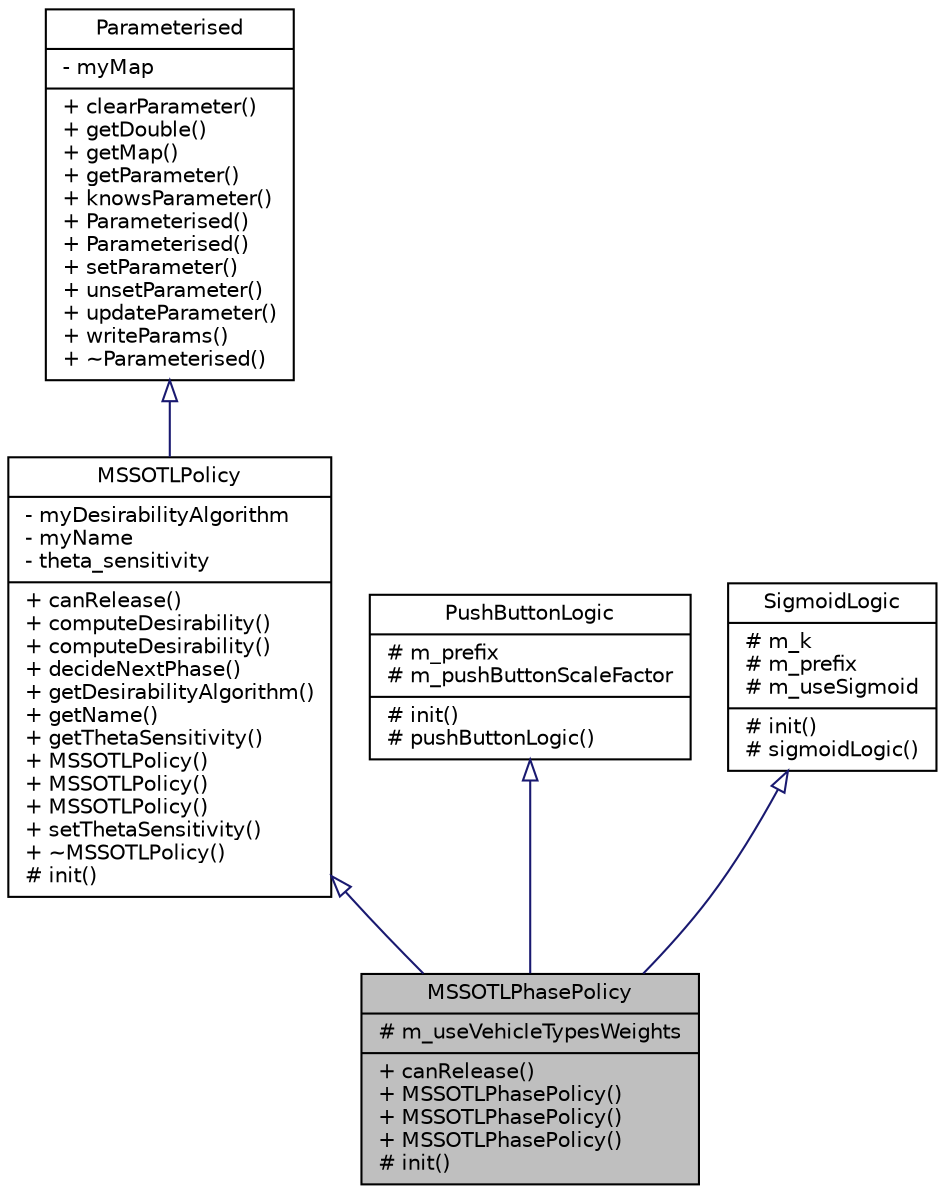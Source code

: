 digraph "MSSOTLPhasePolicy"
{
  edge [fontname="Helvetica",fontsize="10",labelfontname="Helvetica",labelfontsize="10"];
  node [fontname="Helvetica",fontsize="10",shape=record];
  Node0 [label="{MSSOTLPhasePolicy\n|# m_useVehicleTypesWeights\l|+ canRelease()\l+ MSSOTLPhasePolicy()\l+ MSSOTLPhasePolicy()\l+ MSSOTLPhasePolicy()\l# init()\l}",height=0.2,width=0.4,color="black", fillcolor="grey75", style="filled", fontcolor="black"];
  Node1 -> Node0 [dir="back",color="midnightblue",fontsize="10",style="solid",arrowtail="onormal",fontname="Helvetica"];
  Node1 [label="{MSSOTLPolicy\n|- myDesirabilityAlgorithm\l- myName\l- theta_sensitivity\l|+ canRelease()\l+ computeDesirability()\l+ computeDesirability()\l+ decideNextPhase()\l+ getDesirabilityAlgorithm()\l+ getName()\l+ getThetaSensitivity()\l+ MSSOTLPolicy()\l+ MSSOTLPolicy()\l+ MSSOTLPolicy()\l+ setThetaSensitivity()\l+ ~MSSOTLPolicy()\l# init()\l}",height=0.2,width=0.4,color="black", fillcolor="white", style="filled",URL="$d2/d9d/class_m_s_s_o_t_l_policy.html",tooltip="Class for a low-level policy. "];
  Node2 -> Node1 [dir="back",color="midnightblue",fontsize="10",style="solid",arrowtail="onormal",fontname="Helvetica"];
  Node2 [label="{Parameterised\n|- myMap\l|+ clearParameter()\l+ getDouble()\l+ getMap()\l+ getParameter()\l+ knowsParameter()\l+ Parameterised()\l+ Parameterised()\l+ setParameter()\l+ unsetParameter()\l+ updateParameter()\l+ writeParams()\l+ ~Parameterised()\l}",height=0.2,width=0.4,color="black", fillcolor="white", style="filled",URL="$d7/dc7/class_parameterised.html",tooltip="An upper class for objects with additional parameters. "];
  Node3 -> Node0 [dir="back",color="midnightblue",fontsize="10",style="solid",arrowtail="onormal",fontname="Helvetica"];
  Node3 [label="{PushButtonLogic\n|# m_prefix\l# m_pushButtonScaleFactor\l|# init()\l# pushButtonLogic()\l}",height=0.2,width=0.4,color="black", fillcolor="white", style="filled",URL="$d7/d82/class_push_button_logic.html"];
  Node4 -> Node0 [dir="back",color="midnightblue",fontsize="10",style="solid",arrowtail="onormal",fontname="Helvetica"];
  Node4 [label="{SigmoidLogic\n|# m_k\l# m_prefix\l# m_useSigmoid\l|# init()\l# sigmoidLogic()\l}",height=0.2,width=0.4,color="black", fillcolor="white", style="filled",URL="$de/d08/class_sigmoid_logic.html"];
}
